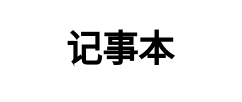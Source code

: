 <mxfile version="13.9.8" type="github">
  <diagram id="yOOswxWyadMi43cYorPo" name="Page-1">
    <mxGraphModel dx="1422" dy="762" grid="1" gridSize="10" guides="1" tooltips="1" connect="1" arrows="1" fold="1" page="1" pageScale="1" pageWidth="1169" pageHeight="1654" math="0" shadow="0">
      <root>
        <mxCell id="0" />
        <mxCell id="1" parent="0" />
        <mxCell id="roGX1dVyCZXi5Cc7WYtR-1" value="&lt;b&gt;&lt;font style=&quot;font-size: 18px&quot;&gt;记事本&lt;/font&gt;&lt;/b&gt;" style="text;html=1;strokeColor=none;fillColor=none;align=center;verticalAlign=middle;whiteSpace=wrap;rounded=0;" vertex="1" parent="1">
          <mxGeometry x="480" width="120" height="50" as="geometry" />
        </mxCell>
      </root>
    </mxGraphModel>
  </diagram>
</mxfile>
